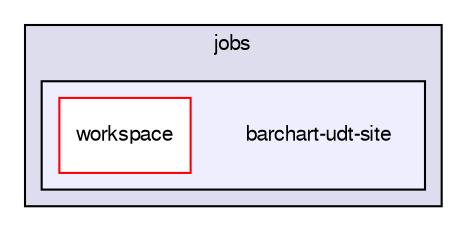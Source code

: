 digraph G {
  bgcolor=transparent;
  compound=true
  node [ fontsize="10", fontname="FreeSans"];
  edge [ labelfontsize="10", labelfontname="FreeSans"];
  subgraph clusterdir_4deb7c47877cdf5f83ed0c53879a895e {
    graph [ bgcolor="#ddddee", pencolor="black", label="jobs" fontname="FreeSans", fontsize="10", URL="dir_4deb7c47877cdf5f83ed0c53879a895e.html"]
  subgraph clusterdir_219332e415eec1644196d61dc5c7c1d1 {
    graph [ bgcolor="#eeeeff", pencolor="black", label="" URL="dir_219332e415eec1644196d61dc5c7c1d1.html"];
    dir_219332e415eec1644196d61dc5c7c1d1 [shape=plaintext label="barchart-udt-site"];
    dir_9a705b77207b59d204f58b3312981989 [shape=box label="workspace" color="red" fillcolor="white" style="filled" URL="dir_9a705b77207b59d204f58b3312981989.html"];
  }
  }
}
